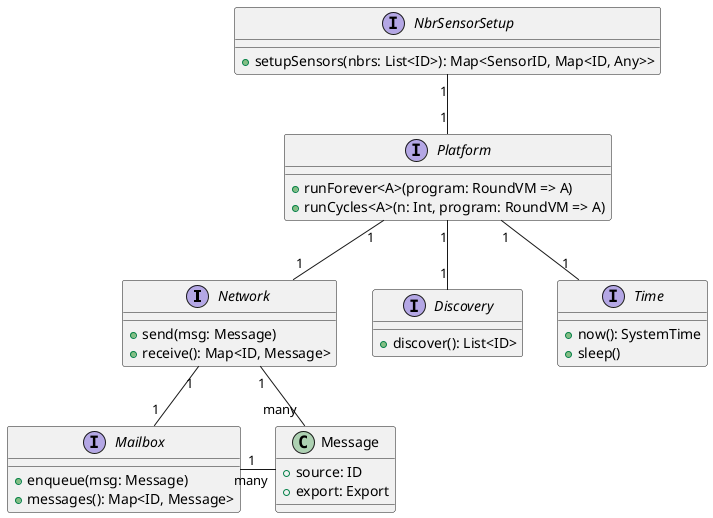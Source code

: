 @startuml
interface "Network " as NT {
    + send(msg: Message)
    + receive(): Map<ID, Message>
}

interface "Mailbox" as MB {
    + enqueue(msg: Message)
    + messages(): Map<ID, Message>
}

interface "Discovery" as DS {
    + discover(): List<ID>
}

interface "Time" as TM {
    + now(): SystemTime
    + sleep()
}

interface "NbrSensorSetup" as NBS {
    + setupSensors(nbrs: List<ID>): Map<SensorID, Map<ID, Any>> 
}

interface "Platform" as PL {
    + runForever<A>(program: RoundVM => A)
    + runCycles<A>(n: Int, program: RoundVM => A)
}

class "Message" as MSG {
    + source: ID
    + export: Export
}

NT "1" -- "1" MB
NT "1" -- "many" MSG
MB "1" --right "many" MSG
PL "1" -- "1" NT
PL "1" --up "1" NBS
PL "1" -- "1" TM
PL "1" -- "1" DS
@enduml